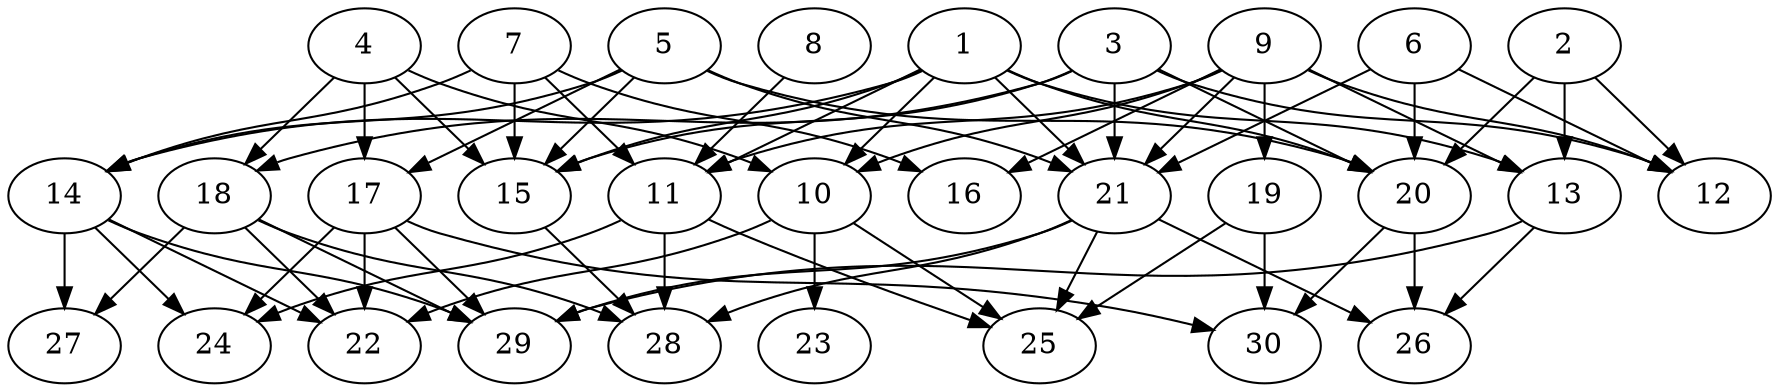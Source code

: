 // DAG automatically generated by daggen at Thu Oct  3 14:04:19 2019
// ./daggen --dot -n 30 --ccr 0.4 --fat 0.7 --regular 0.7 --density 0.5 --mindata 5242880 --maxdata 52428800 
digraph G {
  1 [size="17098240", alpha="0.09", expect_size="6839296"] 
  1 -> 10 [size ="6839296"]
  1 -> 11 [size ="6839296"]
  1 -> 13 [size ="6839296"]
  1 -> 14 [size ="6839296"]
  1 -> 15 [size ="6839296"]
  1 -> 20 [size ="6839296"]
  1 -> 21 [size ="6839296"]
  2 [size="65123840", alpha="0.13", expect_size="26049536"] 
  2 -> 12 [size ="26049536"]
  2 -> 13 [size ="26049536"]
  2 -> 20 [size ="26049536"]
  3 [size="98890240", alpha="0.07", expect_size="39556096"] 
  3 -> 12 [size ="39556096"]
  3 -> 15 [size ="39556096"]
  3 -> 18 [size ="39556096"]
  3 -> 20 [size ="39556096"]
  3 -> 21 [size ="39556096"]
  4 [size="35978240", alpha="0.10", expect_size="14391296"] 
  4 -> 10 [size ="14391296"]
  4 -> 15 [size ="14391296"]
  4 -> 17 [size ="14391296"]
  4 -> 18 [size ="14391296"]
  5 [size="49249280", alpha="0.00", expect_size="19699712"] 
  5 -> 14 [size ="19699712"]
  5 -> 15 [size ="19699712"]
  5 -> 17 [size ="19699712"]
  5 -> 20 [size ="19699712"]
  5 -> 21 [size ="19699712"]
  6 [size="32094720", alpha="0.03", expect_size="12837888"] 
  6 -> 12 [size ="12837888"]
  6 -> 20 [size ="12837888"]
  6 -> 21 [size ="12837888"]
  7 [size="42176000", alpha="0.17", expect_size="16870400"] 
  7 -> 11 [size ="16870400"]
  7 -> 14 [size ="16870400"]
  7 -> 15 [size ="16870400"]
  7 -> 16 [size ="16870400"]
  8 [size="17338880", alpha="0.16", expect_size="6935552"] 
  8 -> 11 [size ="6935552"]
  9 [size="116840960", alpha="0.02", expect_size="46736384"] 
  9 -> 10 [size ="46736384"]
  9 -> 11 [size ="46736384"]
  9 -> 12 [size ="46736384"]
  9 -> 13 [size ="46736384"]
  9 -> 16 [size ="46736384"]
  9 -> 19 [size ="46736384"]
  9 -> 21 [size ="46736384"]
  10 [size="86279680", alpha="0.01", expect_size="34511872"] 
  10 -> 22 [size ="34511872"]
  10 -> 23 [size ="34511872"]
  10 -> 25 [size ="34511872"]
  11 [size="52290560", alpha="0.17", expect_size="20916224"] 
  11 -> 24 [size ="20916224"]
  11 -> 25 [size ="20916224"]
  11 -> 28 [size ="20916224"]
  12 [size="104576000", alpha="0.03", expect_size="41830400"] 
  13 [size="61207040", alpha="0.08", expect_size="24482816"] 
  13 -> 26 [size ="24482816"]
  13 -> 29 [size ="24482816"]
  14 [size="99891200", alpha="0.11", expect_size="39956480"] 
  14 -> 22 [size ="39956480"]
  14 -> 24 [size ="39956480"]
  14 -> 27 [size ="39956480"]
  14 -> 29 [size ="39956480"]
  15 [size="42168320", alpha="0.11", expect_size="16867328"] 
  15 -> 28 [size ="16867328"]
  16 [size="42539520", alpha="0.11", expect_size="17015808"] 
  17 [size="62008320", alpha="0.20", expect_size="24803328"] 
  17 -> 22 [size ="24803328"]
  17 -> 24 [size ="24803328"]
  17 -> 29 [size ="24803328"]
  17 -> 30 [size ="24803328"]
  18 [size="42549760", alpha="0.19", expect_size="17019904"] 
  18 -> 22 [size ="17019904"]
  18 -> 27 [size ="17019904"]
  18 -> 28 [size ="17019904"]
  18 -> 29 [size ="17019904"]
  19 [size="19527680", alpha="0.14", expect_size="7811072"] 
  19 -> 25 [size ="7811072"]
  19 -> 30 [size ="7811072"]
  20 [size="31226880", alpha="0.18", expect_size="12490752"] 
  20 -> 26 [size ="12490752"]
  20 -> 30 [size ="12490752"]
  21 [size="38950400", alpha="0.02", expect_size="15580160"] 
  21 -> 25 [size ="15580160"]
  21 -> 26 [size ="15580160"]
  21 -> 28 [size ="15580160"]
  21 -> 29 [size ="15580160"]
  22 [size="20577280", alpha="0.15", expect_size="8230912"] 
  23 [size="39313920", alpha="0.03", expect_size="15725568"] 
  24 [size="83755520", alpha="0.14", expect_size="33502208"] 
  25 [size="32880640", alpha="0.12", expect_size="13152256"] 
  26 [size="100157440", alpha="0.13", expect_size="40062976"] 
  27 [size="45537280", alpha="0.18", expect_size="18214912"] 
  28 [size="45143040", alpha="0.05", expect_size="18057216"] 
  29 [size="38853120", alpha="0.09", expect_size="15541248"] 
  30 [size="121820160", alpha="0.05", expect_size="48728064"] 
}
